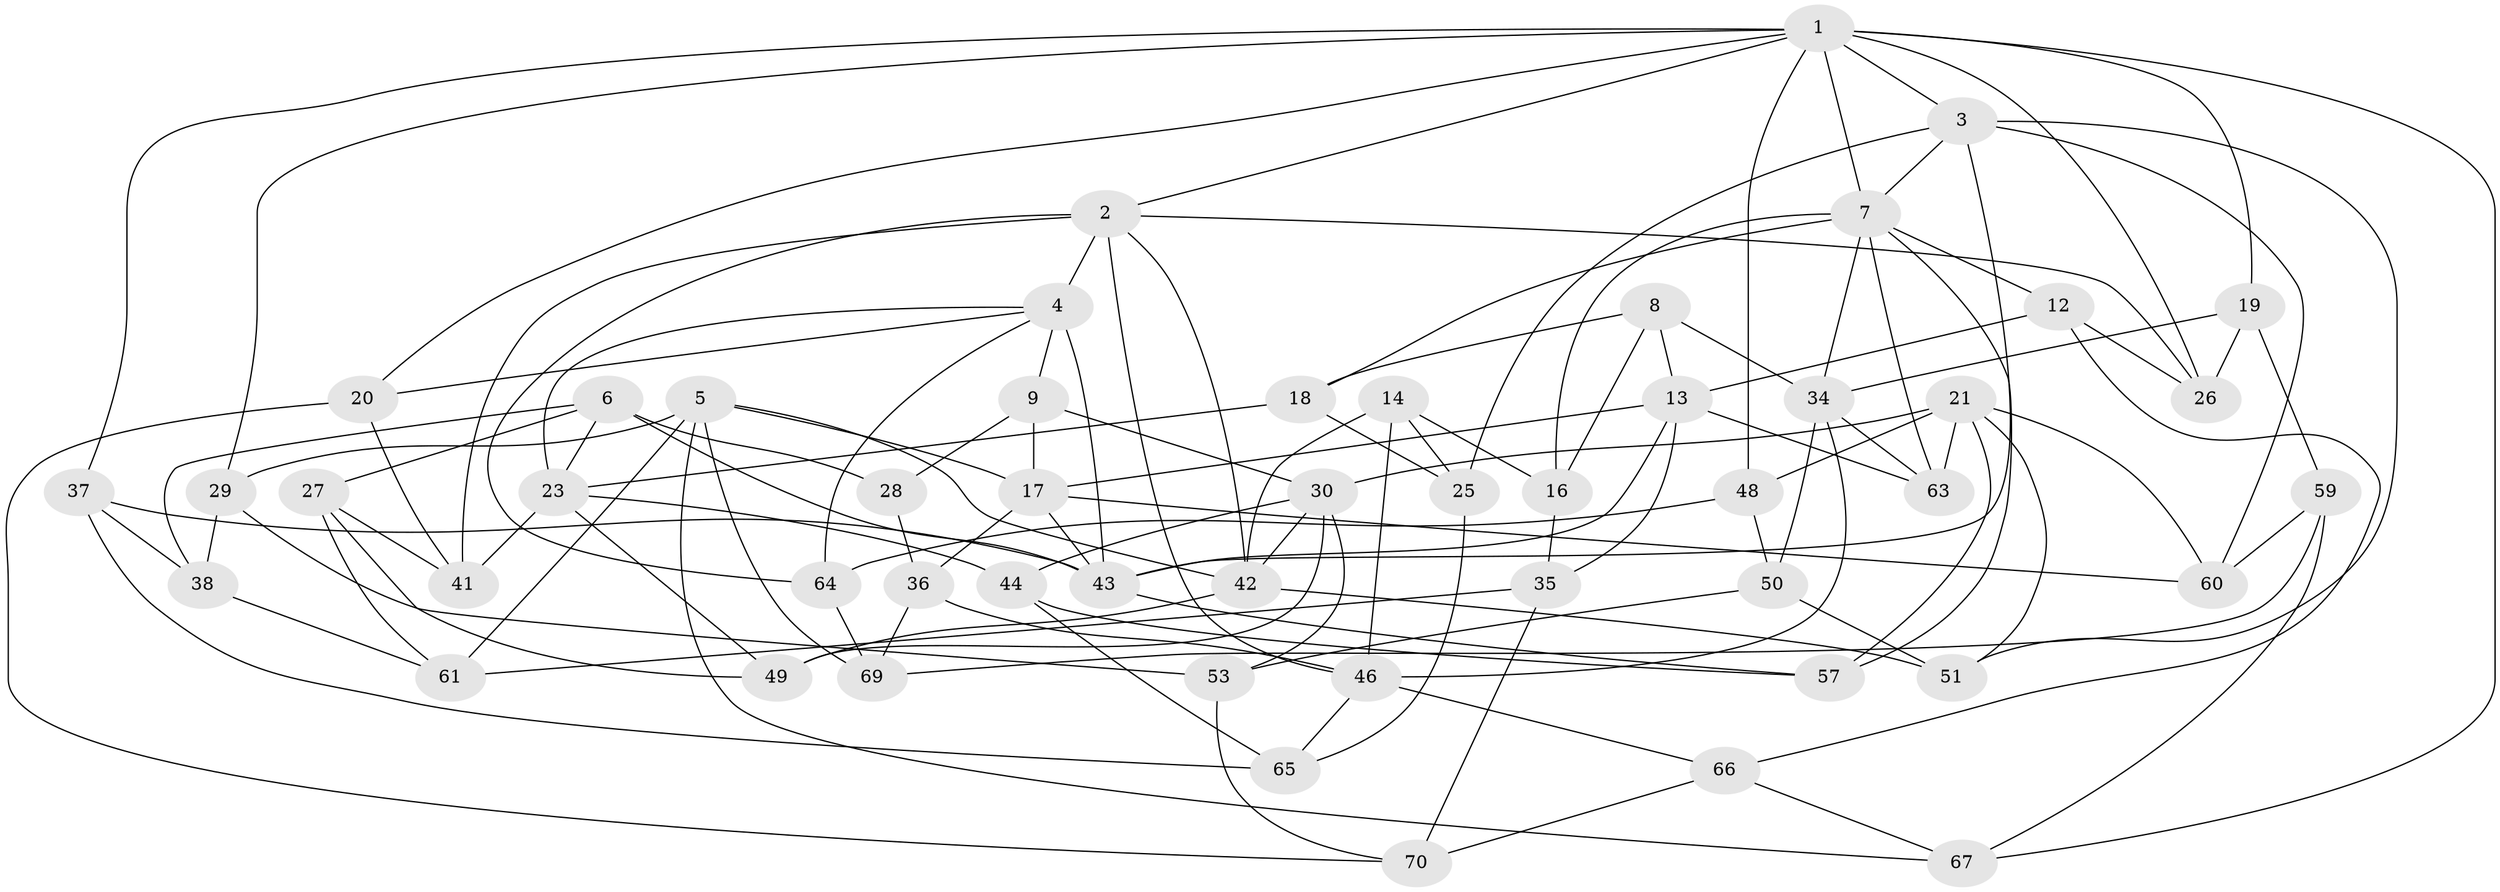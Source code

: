 // original degree distribution, {4: 1.0}
// Generated by graph-tools (version 1.1) at 2025/20/03/04/25 18:20:33]
// undirected, 51 vertices, 121 edges
graph export_dot {
graph [start="1"]
  node [color=gray90,style=filled];
  1 [super="+32"];
  2 [super="+22+11"];
  3 [super="+15"];
  4 [super="+47"];
  5 [super="+72"];
  6 [super="+10"];
  7 [super="+24"];
  8;
  9;
  12;
  13 [super="+40"];
  14;
  16;
  17 [super="+55"];
  18;
  19;
  20;
  21 [super="+33"];
  23 [super="+31"];
  25;
  26;
  27;
  28;
  29;
  30 [super="+54"];
  34 [super="+73"];
  35;
  36;
  37;
  38;
  41;
  42 [super="+62"];
  43 [super="+56+58"];
  44;
  46 [super="+52"];
  48;
  49;
  50;
  51;
  53;
  57;
  59;
  60;
  61;
  63;
  64;
  65;
  66;
  67;
  69;
  70;
  1 -- 67;
  1 -- 19;
  1 -- 2;
  1 -- 48;
  1 -- 3;
  1 -- 20;
  1 -- 37;
  1 -- 7;
  1 -- 26;
  1 -- 29;
  2 -- 4 [weight=2];
  2 -- 42;
  2 -- 64;
  2 -- 26;
  2 -- 46;
  2 -- 41;
  3 -- 43;
  3 -- 60;
  3 -- 7;
  3 -- 25;
  3 -- 51;
  4 -- 43 [weight=2];
  4 -- 64;
  4 -- 20;
  4 -- 23;
  4 -- 9;
  5 -- 61;
  5 -- 69;
  5 -- 17;
  5 -- 29;
  5 -- 67;
  5 -- 42;
  6 -- 23;
  6 -- 28 [weight=2];
  6 -- 27;
  6 -- 38;
  6 -- 43;
  7 -- 12;
  7 -- 63;
  7 -- 18;
  7 -- 16;
  7 -- 34;
  7 -- 57;
  8 -- 16;
  8 -- 18;
  8 -- 13;
  8 -- 34;
  9 -- 30;
  9 -- 28;
  9 -- 17;
  12 -- 26;
  12 -- 66;
  12 -- 13;
  13 -- 17;
  13 -- 63;
  13 -- 43;
  13 -- 35;
  14 -- 16;
  14 -- 25;
  14 -- 42;
  14 -- 46;
  16 -- 35;
  17 -- 60;
  17 -- 36;
  17 -- 43;
  18 -- 25;
  18 -- 23;
  19 -- 26;
  19 -- 34;
  19 -- 59;
  20 -- 41;
  20 -- 70;
  21 -- 60;
  21 -- 57;
  21 -- 30;
  21 -- 48;
  21 -- 51;
  21 -- 63;
  23 -- 49;
  23 -- 44;
  23 -- 41;
  25 -- 65;
  27 -- 41;
  27 -- 61;
  27 -- 49;
  28 -- 36;
  29 -- 38;
  29 -- 53;
  30 -- 44;
  30 -- 49;
  30 -- 42;
  30 -- 53;
  34 -- 63;
  34 -- 50;
  34 -- 46;
  35 -- 61;
  35 -- 70;
  36 -- 69;
  36 -- 46;
  37 -- 65;
  37 -- 38;
  37 -- 43;
  38 -- 61;
  42 -- 49;
  42 -- 51;
  43 -- 57;
  44 -- 65;
  44 -- 57;
  46 -- 66;
  46 -- 65;
  48 -- 50;
  48 -- 64;
  50 -- 51;
  50 -- 53;
  53 -- 70;
  59 -- 60;
  59 -- 67;
  59 -- 69;
  64 -- 69;
  66 -- 70;
  66 -- 67;
}
